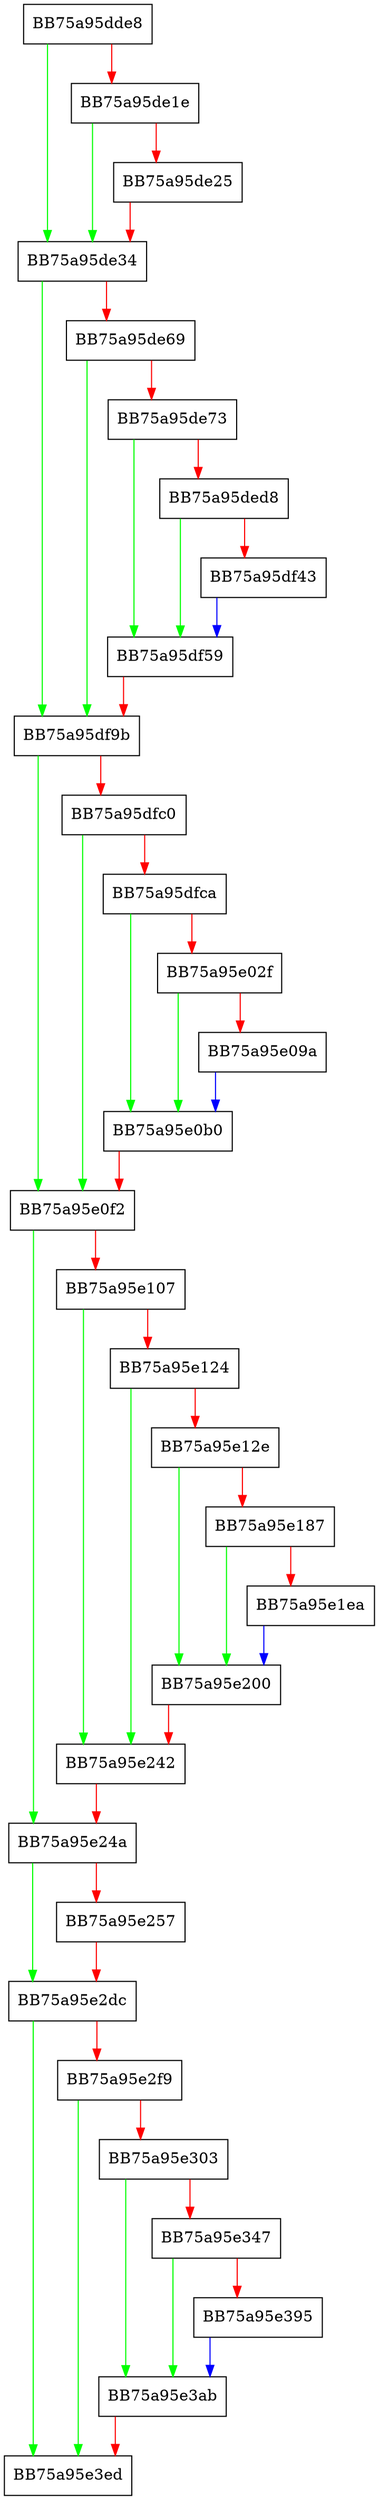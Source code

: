digraph deinit {
  node [shape="box"];
  graph [splines=ortho];
  BB75a95dde8 -> BB75a95de34 [color="green"];
  BB75a95dde8 -> BB75a95de1e [color="red"];
  BB75a95de1e -> BB75a95de34 [color="green"];
  BB75a95de1e -> BB75a95de25 [color="red"];
  BB75a95de25 -> BB75a95de34 [color="red"];
  BB75a95de34 -> BB75a95df9b [color="green"];
  BB75a95de34 -> BB75a95de69 [color="red"];
  BB75a95de69 -> BB75a95df9b [color="green"];
  BB75a95de69 -> BB75a95de73 [color="red"];
  BB75a95de73 -> BB75a95df59 [color="green"];
  BB75a95de73 -> BB75a95ded8 [color="red"];
  BB75a95ded8 -> BB75a95df59 [color="green"];
  BB75a95ded8 -> BB75a95df43 [color="red"];
  BB75a95df43 -> BB75a95df59 [color="blue"];
  BB75a95df59 -> BB75a95df9b [color="red"];
  BB75a95df9b -> BB75a95e0f2 [color="green"];
  BB75a95df9b -> BB75a95dfc0 [color="red"];
  BB75a95dfc0 -> BB75a95e0f2 [color="green"];
  BB75a95dfc0 -> BB75a95dfca [color="red"];
  BB75a95dfca -> BB75a95e0b0 [color="green"];
  BB75a95dfca -> BB75a95e02f [color="red"];
  BB75a95e02f -> BB75a95e0b0 [color="green"];
  BB75a95e02f -> BB75a95e09a [color="red"];
  BB75a95e09a -> BB75a95e0b0 [color="blue"];
  BB75a95e0b0 -> BB75a95e0f2 [color="red"];
  BB75a95e0f2 -> BB75a95e24a [color="green"];
  BB75a95e0f2 -> BB75a95e107 [color="red"];
  BB75a95e107 -> BB75a95e242 [color="green"];
  BB75a95e107 -> BB75a95e124 [color="red"];
  BB75a95e124 -> BB75a95e242 [color="green"];
  BB75a95e124 -> BB75a95e12e [color="red"];
  BB75a95e12e -> BB75a95e200 [color="green"];
  BB75a95e12e -> BB75a95e187 [color="red"];
  BB75a95e187 -> BB75a95e200 [color="green"];
  BB75a95e187 -> BB75a95e1ea [color="red"];
  BB75a95e1ea -> BB75a95e200 [color="blue"];
  BB75a95e200 -> BB75a95e242 [color="red"];
  BB75a95e242 -> BB75a95e24a [color="red"];
  BB75a95e24a -> BB75a95e2dc [color="green"];
  BB75a95e24a -> BB75a95e257 [color="red"];
  BB75a95e257 -> BB75a95e2dc [color="red"];
  BB75a95e2dc -> BB75a95e3ed [color="green"];
  BB75a95e2dc -> BB75a95e2f9 [color="red"];
  BB75a95e2f9 -> BB75a95e3ed [color="green"];
  BB75a95e2f9 -> BB75a95e303 [color="red"];
  BB75a95e303 -> BB75a95e3ab [color="green"];
  BB75a95e303 -> BB75a95e347 [color="red"];
  BB75a95e347 -> BB75a95e3ab [color="green"];
  BB75a95e347 -> BB75a95e395 [color="red"];
  BB75a95e395 -> BB75a95e3ab [color="blue"];
  BB75a95e3ab -> BB75a95e3ed [color="red"];
}